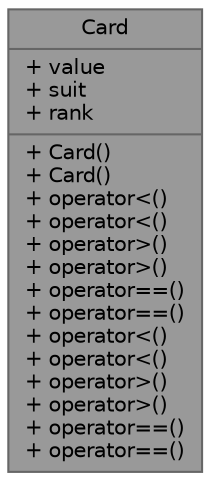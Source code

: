 digraph "Card"
{
 // LATEX_PDF_SIZE
  bgcolor="transparent";
  edge [fontname=Helvetica,fontsize=10,labelfontname=Helvetica,labelfontsize=10];
  node [fontname=Helvetica,fontsize=10,shape=box,height=0.2,width=0.4];
  Node1 [shape=record,label="{Card\n|+ value\l+ suit\l+ rank\l|+ Card()\l+ Card()\l+ operator\<()\l+ operator\<()\l+ operator\>()\l+ operator\>()\l+ operator==()\l+ operator==()\l+ operator\<()\l+ operator\<()\l+ operator\>()\l+ operator\>()\l+ operator==()\l+ operator==()\l}",height=0.2,width=0.4,color="gray40", fillcolor="grey60", style="filled", fontcolor="black",tooltip=" "];
}
